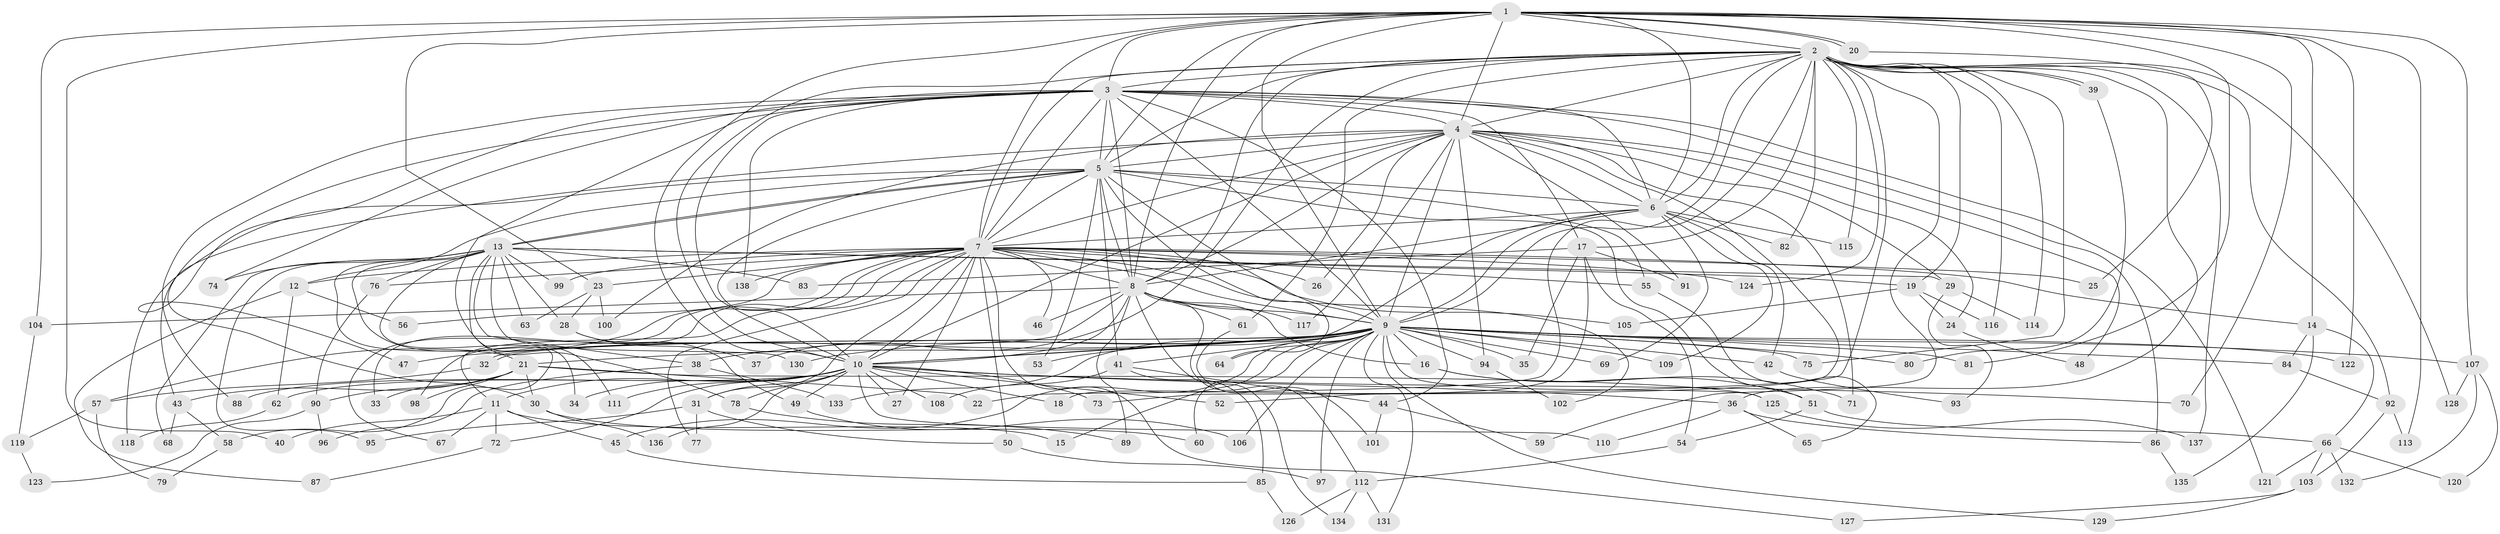 // Generated by graph-tools (version 1.1) at 2025/49/03/09/25 03:49:29]
// undirected, 138 vertices, 301 edges
graph export_dot {
graph [start="1"]
  node [color=gray90,style=filled];
  1;
  2;
  3;
  4;
  5;
  6;
  7;
  8;
  9;
  10;
  11;
  12;
  13;
  14;
  15;
  16;
  17;
  18;
  19;
  20;
  21;
  22;
  23;
  24;
  25;
  26;
  27;
  28;
  29;
  30;
  31;
  32;
  33;
  34;
  35;
  36;
  37;
  38;
  39;
  40;
  41;
  42;
  43;
  44;
  45;
  46;
  47;
  48;
  49;
  50;
  51;
  52;
  53;
  54;
  55;
  56;
  57;
  58;
  59;
  60;
  61;
  62;
  63;
  64;
  65;
  66;
  67;
  68;
  69;
  70;
  71;
  72;
  73;
  74;
  75;
  76;
  77;
  78;
  79;
  80;
  81;
  82;
  83;
  84;
  85;
  86;
  87;
  88;
  89;
  90;
  91;
  92;
  93;
  94;
  95;
  96;
  97;
  98;
  99;
  100;
  101;
  102;
  103;
  104;
  105;
  106;
  107;
  108;
  109;
  110;
  111;
  112;
  113;
  114;
  115;
  116;
  117;
  118;
  119;
  120;
  121;
  122;
  123;
  124;
  125;
  126;
  127;
  128;
  129;
  130;
  131;
  132;
  133;
  134;
  135;
  136;
  137;
  138;
  1 -- 2;
  1 -- 3;
  1 -- 4;
  1 -- 5;
  1 -- 6;
  1 -- 7;
  1 -- 8;
  1 -- 9;
  1 -- 10;
  1 -- 14;
  1 -- 20;
  1 -- 20;
  1 -- 23;
  1 -- 40;
  1 -- 70;
  1 -- 81;
  1 -- 104;
  1 -- 107;
  1 -- 113;
  1 -- 122;
  2 -- 3;
  2 -- 4;
  2 -- 5;
  2 -- 6;
  2 -- 7;
  2 -- 8;
  2 -- 9;
  2 -- 10;
  2 -- 17;
  2 -- 19;
  2 -- 22;
  2 -- 36;
  2 -- 37;
  2 -- 39;
  2 -- 39;
  2 -- 52;
  2 -- 59;
  2 -- 61;
  2 -- 75;
  2 -- 82;
  2 -- 92;
  2 -- 114;
  2 -- 115;
  2 -- 116;
  2 -- 124;
  2 -- 128;
  2 -- 137;
  3 -- 4;
  3 -- 5;
  3 -- 6;
  3 -- 7;
  3 -- 8;
  3 -- 9;
  3 -- 10;
  3 -- 17;
  3 -- 30;
  3 -- 44;
  3 -- 47;
  3 -- 74;
  3 -- 78;
  3 -- 86;
  3 -- 88;
  3 -- 121;
  3 -- 138;
  4 -- 5;
  4 -- 6;
  4 -- 7;
  4 -- 8;
  4 -- 9;
  4 -- 10;
  4 -- 24;
  4 -- 26;
  4 -- 29;
  4 -- 43;
  4 -- 48;
  4 -- 71;
  4 -- 73;
  4 -- 91;
  4 -- 94;
  4 -- 100;
  4 -- 117;
  5 -- 6;
  5 -- 7;
  5 -- 8;
  5 -- 9;
  5 -- 10;
  5 -- 12;
  5 -- 13;
  5 -- 13;
  5 -- 41;
  5 -- 51;
  5 -- 53;
  5 -- 55;
  5 -- 64;
  5 -- 118;
  6 -- 7;
  6 -- 8;
  6 -- 9;
  6 -- 10;
  6 -- 42;
  6 -- 69;
  6 -- 82;
  6 -- 109;
  6 -- 115;
  7 -- 8;
  7 -- 9;
  7 -- 10;
  7 -- 11;
  7 -- 12;
  7 -- 14;
  7 -- 23;
  7 -- 25;
  7 -- 26;
  7 -- 27;
  7 -- 31;
  7 -- 33;
  7 -- 46;
  7 -- 50;
  7 -- 55;
  7 -- 56;
  7 -- 57;
  7 -- 67;
  7 -- 76;
  7 -- 77;
  7 -- 99;
  7 -- 102;
  7 -- 105;
  7 -- 124;
  7 -- 127;
  7 -- 138;
  8 -- 9;
  8 -- 10;
  8 -- 16;
  8 -- 46;
  8 -- 61;
  8 -- 89;
  8 -- 98;
  8 -- 104;
  8 -- 112;
  8 -- 117;
  8 -- 134;
  9 -- 10;
  9 -- 15;
  9 -- 16;
  9 -- 21;
  9 -- 32;
  9 -- 32;
  9 -- 35;
  9 -- 38;
  9 -- 41;
  9 -- 42;
  9 -- 45;
  9 -- 47;
  9 -- 53;
  9 -- 60;
  9 -- 64;
  9 -- 69;
  9 -- 75;
  9 -- 80;
  9 -- 81;
  9 -- 84;
  9 -- 94;
  9 -- 97;
  9 -- 106;
  9 -- 107;
  9 -- 109;
  9 -- 122;
  9 -- 125;
  9 -- 129;
  9 -- 130;
  9 -- 131;
  9 -- 133;
  10 -- 11;
  10 -- 18;
  10 -- 27;
  10 -- 31;
  10 -- 34;
  10 -- 36;
  10 -- 49;
  10 -- 52;
  10 -- 62;
  10 -- 70;
  10 -- 72;
  10 -- 73;
  10 -- 78;
  10 -- 88;
  10 -- 108;
  10 -- 110;
  10 -- 111;
  10 -- 136;
  11 -- 15;
  11 -- 40;
  11 -- 45;
  11 -- 67;
  11 -- 72;
  12 -- 56;
  12 -- 62;
  12 -- 87;
  13 -- 19;
  13 -- 21;
  13 -- 28;
  13 -- 29;
  13 -- 34;
  13 -- 38;
  13 -- 58;
  13 -- 63;
  13 -- 68;
  13 -- 74;
  13 -- 76;
  13 -- 83;
  13 -- 95;
  13 -- 99;
  13 -- 111;
  13 -- 130;
  14 -- 66;
  14 -- 84;
  14 -- 135;
  16 -- 51;
  16 -- 71;
  17 -- 18;
  17 -- 35;
  17 -- 54;
  17 -- 83;
  17 -- 91;
  19 -- 24;
  19 -- 105;
  19 -- 116;
  20 -- 25;
  21 -- 22;
  21 -- 30;
  21 -- 33;
  21 -- 43;
  21 -- 90;
  21 -- 98;
  21 -- 125;
  23 -- 28;
  23 -- 63;
  23 -- 100;
  24 -- 48;
  28 -- 37;
  28 -- 49;
  29 -- 93;
  29 -- 114;
  30 -- 60;
  30 -- 136;
  31 -- 50;
  31 -- 77;
  31 -- 95;
  32 -- 57;
  36 -- 65;
  36 -- 86;
  36 -- 110;
  38 -- 96;
  38 -- 133;
  39 -- 80;
  41 -- 44;
  41 -- 85;
  41 -- 108;
  42 -- 93;
  43 -- 58;
  43 -- 68;
  44 -- 59;
  44 -- 101;
  45 -- 85;
  49 -- 106;
  50 -- 97;
  51 -- 54;
  51 -- 66;
  54 -- 112;
  55 -- 65;
  57 -- 79;
  57 -- 119;
  58 -- 79;
  61 -- 101;
  62 -- 118;
  66 -- 103;
  66 -- 120;
  66 -- 121;
  66 -- 132;
  72 -- 87;
  76 -- 90;
  78 -- 89;
  84 -- 92;
  85 -- 126;
  86 -- 135;
  90 -- 96;
  90 -- 123;
  92 -- 103;
  92 -- 113;
  94 -- 102;
  103 -- 127;
  103 -- 129;
  104 -- 119;
  107 -- 120;
  107 -- 128;
  107 -- 132;
  112 -- 126;
  112 -- 131;
  112 -- 134;
  119 -- 123;
  125 -- 137;
}
